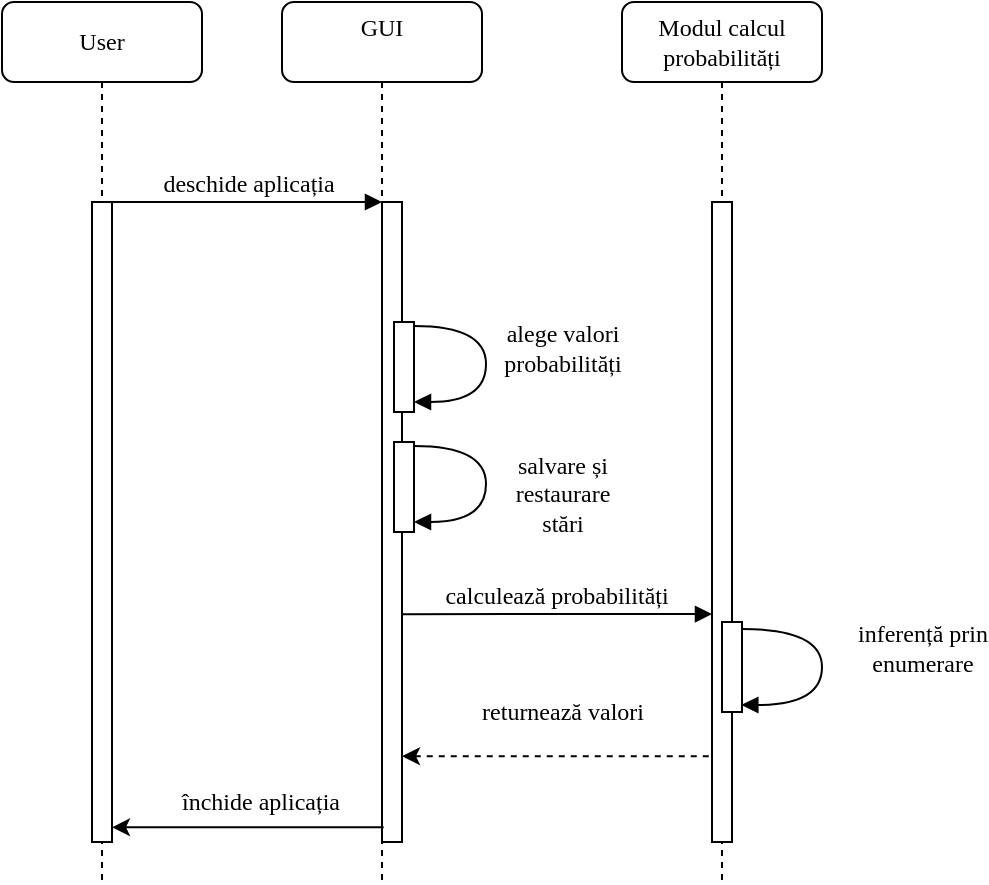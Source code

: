 <mxfile version="13.1.3" type="device"><diagram name="Page-1" id="13e1069c-82ec-6db2-03f1-153e76fe0fe0"><mxGraphModel dx="1185" dy="624" grid="1" gridSize="10" guides="1" tooltips="1" connect="1" arrows="1" fold="1" page="1" pageScale="1" pageWidth="1100" pageHeight="850" background="#ffffff" math="0" shadow="0"><root><mxCell id="0"/><mxCell id="1" parent="0"/><mxCell id="7baba1c4bc27f4b0-2" value="&lt;div&gt;GUI&lt;/div&gt;&lt;div&gt;&lt;br&gt;&lt;/div&gt;" style="shape=umlLifeline;perimeter=lifelinePerimeter;whiteSpace=wrap;html=1;container=1;collapsible=0;recursiveResize=0;outlineConnect=0;rounded=1;shadow=0;comic=0;labelBackgroundColor=none;strokeWidth=1;fontFamily=Verdana;fontSize=12;align=center;" parent="1" vertex="1"><mxGeometry x="260" y="80" width="100" height="440" as="geometry"/></mxCell><mxCell id="7baba1c4bc27f4b0-10" value="" style="html=1;points=[];perimeter=orthogonalPerimeter;rounded=0;shadow=0;comic=0;labelBackgroundColor=none;strokeWidth=1;fontFamily=Verdana;fontSize=12;align=center;" parent="7baba1c4bc27f4b0-2" vertex="1"><mxGeometry x="50" y="100" width="10" height="320" as="geometry"/></mxCell><mxCell id="LDp4HDsG4erI9ewwPF0T-28" value="&lt;div&gt;salvare și &lt;br&gt;&lt;/div&gt;&lt;div&gt;restaurare&lt;/div&gt;&lt;div&gt;stări&lt;br&gt;&lt;/div&gt;" style="html=1;verticalAlign=bottom;endArrow=block;labelBackgroundColor=none;fontFamily=Verdana;fontSize=12;elbow=vertical;edgeStyle=orthogonalEdgeStyle;curved=1;" edge="1" parent="7baba1c4bc27f4b0-2"><mxGeometry x="0.345" y="39" relative="1" as="geometry"><mxPoint x="66" y="222" as="sourcePoint"/><mxPoint x="66" y="260.0" as="targetPoint"/><Array as="points"><mxPoint x="102" y="222"/><mxPoint x="102" y="260"/></Array><mxPoint x="38" y="-29" as="offset"/></mxGeometry></mxCell><mxCell id="LDp4HDsG4erI9ewwPF0T-29" value="" style="html=1;points=[];perimeter=orthogonalPerimeter;rounded=0;shadow=0;comic=0;labelBackgroundColor=none;strokeWidth=1;fontFamily=Verdana;fontSize=12;align=center;" vertex="1" parent="7baba1c4bc27f4b0-2"><mxGeometry x="56" y="220" width="10" height="45" as="geometry"/></mxCell><mxCell id="7baba1c4bc27f4b0-8" value="User" style="shape=umlLifeline;perimeter=lifelinePerimeter;whiteSpace=wrap;html=1;container=1;collapsible=0;recursiveResize=0;outlineConnect=0;rounded=1;shadow=0;comic=0;labelBackgroundColor=none;strokeWidth=1;fontFamily=Verdana;fontSize=12;align=center;" parent="1" vertex="1"><mxGeometry x="120" y="80" width="100" height="440" as="geometry"/></mxCell><mxCell id="7baba1c4bc27f4b0-9" value="" style="html=1;points=[];perimeter=orthogonalPerimeter;rounded=0;shadow=0;comic=0;labelBackgroundColor=none;strokeWidth=1;fontFamily=Verdana;fontSize=12;align=center;" parent="7baba1c4bc27f4b0-8" vertex="1"><mxGeometry x="45" y="100" width="10" height="320" as="geometry"/></mxCell><mxCell id="7baba1c4bc27f4b0-29" value="&lt;div&gt;calculează probabilități&lt;/div&gt;" style="html=1;verticalAlign=bottom;endArrow=block;labelBackgroundColor=none;fontFamily=Verdana;fontSize=12;edgeStyle=elbowEdgeStyle;elbow=vertical;exitX=1.003;exitY=0.644;exitDx=0;exitDy=0;exitPerimeter=0;" parent="1" source="7baba1c4bc27f4b0-10" edge="1"><mxGeometry relative="1" as="geometry"><mxPoint x="320" y="386" as="sourcePoint"/><mxPoint x="475" y="386.0" as="targetPoint"/><Array as="points"><mxPoint x="450" y="386"/></Array></mxGeometry></mxCell><mxCell id="7baba1c4bc27f4b0-11" value="deschide aplicația" style="html=1;verticalAlign=bottom;endArrow=block;entryX=0;entryY=0;labelBackgroundColor=none;fontFamily=Verdana;fontSize=12;edgeStyle=elbowEdgeStyle;elbow=vertical;" parent="1" source="7baba1c4bc27f4b0-9" target="7baba1c4bc27f4b0-10" edge="1"><mxGeometry relative="1" as="geometry"><mxPoint x="220" y="190" as="sourcePoint"/></mxGeometry></mxCell><mxCell id="7baba1c4bc27f4b0-39" value="&lt;div&gt;alege valori &lt;br&gt;&lt;/div&gt;&lt;div&gt;probabilități&lt;br&gt;&lt;/div&gt;" style="html=1;verticalAlign=bottom;endArrow=block;labelBackgroundColor=none;fontFamily=Verdana;fontSize=12;elbow=vertical;edgeStyle=orthogonalEdgeStyle;curved=1;" parent="1" edge="1"><mxGeometry x="0.345" y="-39" relative="1" as="geometry"><mxPoint x="326" y="242" as="sourcePoint"/><mxPoint x="326" y="280" as="targetPoint"/><Array as="points"><mxPoint x="362" y="242"/><mxPoint x="362" y="280"/></Array><mxPoint x="38" y="29" as="offset"/></mxGeometry></mxCell><mxCell id="LDp4HDsG4erI9ewwPF0T-8" value="Modul calcul probabilități" style="shape=umlLifeline;perimeter=lifelinePerimeter;whiteSpace=wrap;html=1;container=1;collapsible=0;recursiveResize=0;outlineConnect=0;rounded=1;shadow=0;comic=0;labelBackgroundColor=none;strokeWidth=1;fontFamily=Verdana;fontSize=12;align=center;" vertex="1" parent="1"><mxGeometry x="430" y="80" width="100" height="440" as="geometry"/></mxCell><mxCell id="7baba1c4bc27f4b0-28" value="" style="html=1;points=[];perimeter=orthogonalPerimeter;rounded=0;shadow=0;comic=0;labelBackgroundColor=none;strokeWidth=1;fontFamily=Verdana;fontSize=12;align=center;" parent="LDp4HDsG4erI9ewwPF0T-8" vertex="1"><mxGeometry x="45" y="100" width="10" height="320" as="geometry"/></mxCell><mxCell id="LDp4HDsG4erI9ewwPF0T-15" value="" style="html=1;points=[];perimeter=orthogonalPerimeter;rounded=0;shadow=0;comic=0;labelBackgroundColor=none;strokeWidth=1;fontFamily=Verdana;fontSize=12;align=center;" vertex="1" parent="1"><mxGeometry x="480" y="390" width="10" height="45" as="geometry"/></mxCell><mxCell id="LDp4HDsG4erI9ewwPF0T-16" value="&lt;div&gt;inferență prin&lt;/div&gt;&lt;div&gt;enumerare&lt;/div&gt;" style="html=1;verticalAlign=bottom;endArrow=block;labelBackgroundColor=none;fontFamily=Verdana;fontSize=12;elbow=vertical;edgeStyle=orthogonalEdgeStyle;curved=1;" edge="1" parent="1"><mxGeometry x="0.318" y="-51" relative="1" as="geometry"><mxPoint x="490" y="393.5" as="sourcePoint"/><mxPoint x="489.667" y="431.5" as="targetPoint"/><Array as="points"><mxPoint x="530" y="393.5"/><mxPoint x="530" y="431.5"/></Array><mxPoint x="50" y="39" as="offset"/></mxGeometry></mxCell><mxCell id="LDp4HDsG4erI9ewwPF0T-17" value="" style="endArrow=none;dashed=1;html=1;entryX=-0.019;entryY=0.866;entryDx=0;entryDy=0;entryPerimeter=0;rounded=1;startArrow=classic;startFill=1;" edge="1" parent="1" source="7baba1c4bc27f4b0-10" target="7baba1c4bc27f4b0-28"><mxGeometry width="50" height="50" relative="1" as="geometry"><mxPoint x="320" y="440" as="sourcePoint"/><mxPoint x="470" y="440" as="targetPoint"/><Array as="points"/></mxGeometry></mxCell><mxCell id="LDp4HDsG4erI9ewwPF0T-20" value="&lt;font face=&quot;Verdana&quot;&gt;returnează valori&lt;/font&gt;" style="text;html=1;align=center;verticalAlign=middle;resizable=0;points=[];autosize=1;" vertex="1" parent="1"><mxGeometry x="340" y="425" width="120" height="20" as="geometry"/></mxCell><mxCell id="LDp4HDsG4erI9ewwPF0T-23" value="" style="endArrow=classic;html=1;exitX=0.083;exitY=0.977;exitDx=0;exitDy=0;exitPerimeter=0;" edge="1" parent="1" source="7baba1c4bc27f4b0-10" target="7baba1c4bc27f4b0-9"><mxGeometry width="50" height="50" relative="1" as="geometry"><mxPoint x="-100" y="320" as="sourcePoint"/><mxPoint x="-50" y="270" as="targetPoint"/></mxGeometry></mxCell><mxCell id="LDp4HDsG4erI9ewwPF0T-24" value="&lt;font face=&quot;Verdana&quot;&gt;închide aplicația&lt;br&gt;&lt;/font&gt;" style="text;html=1;align=center;verticalAlign=middle;resizable=0;points=[];autosize=1;" vertex="1" parent="1"><mxGeometry x="194" y="470" width="110" height="20" as="geometry"/></mxCell><mxCell id="LDp4HDsG4erI9ewwPF0T-26" value="" style="html=1;points=[];perimeter=orthogonalPerimeter;rounded=0;shadow=0;comic=0;labelBackgroundColor=none;strokeWidth=1;fontFamily=Verdana;fontSize=12;align=center;" vertex="1" parent="1"><mxGeometry x="316" y="240" width="10" height="45" as="geometry"/></mxCell></root></mxGraphModel></diagram></mxfile>